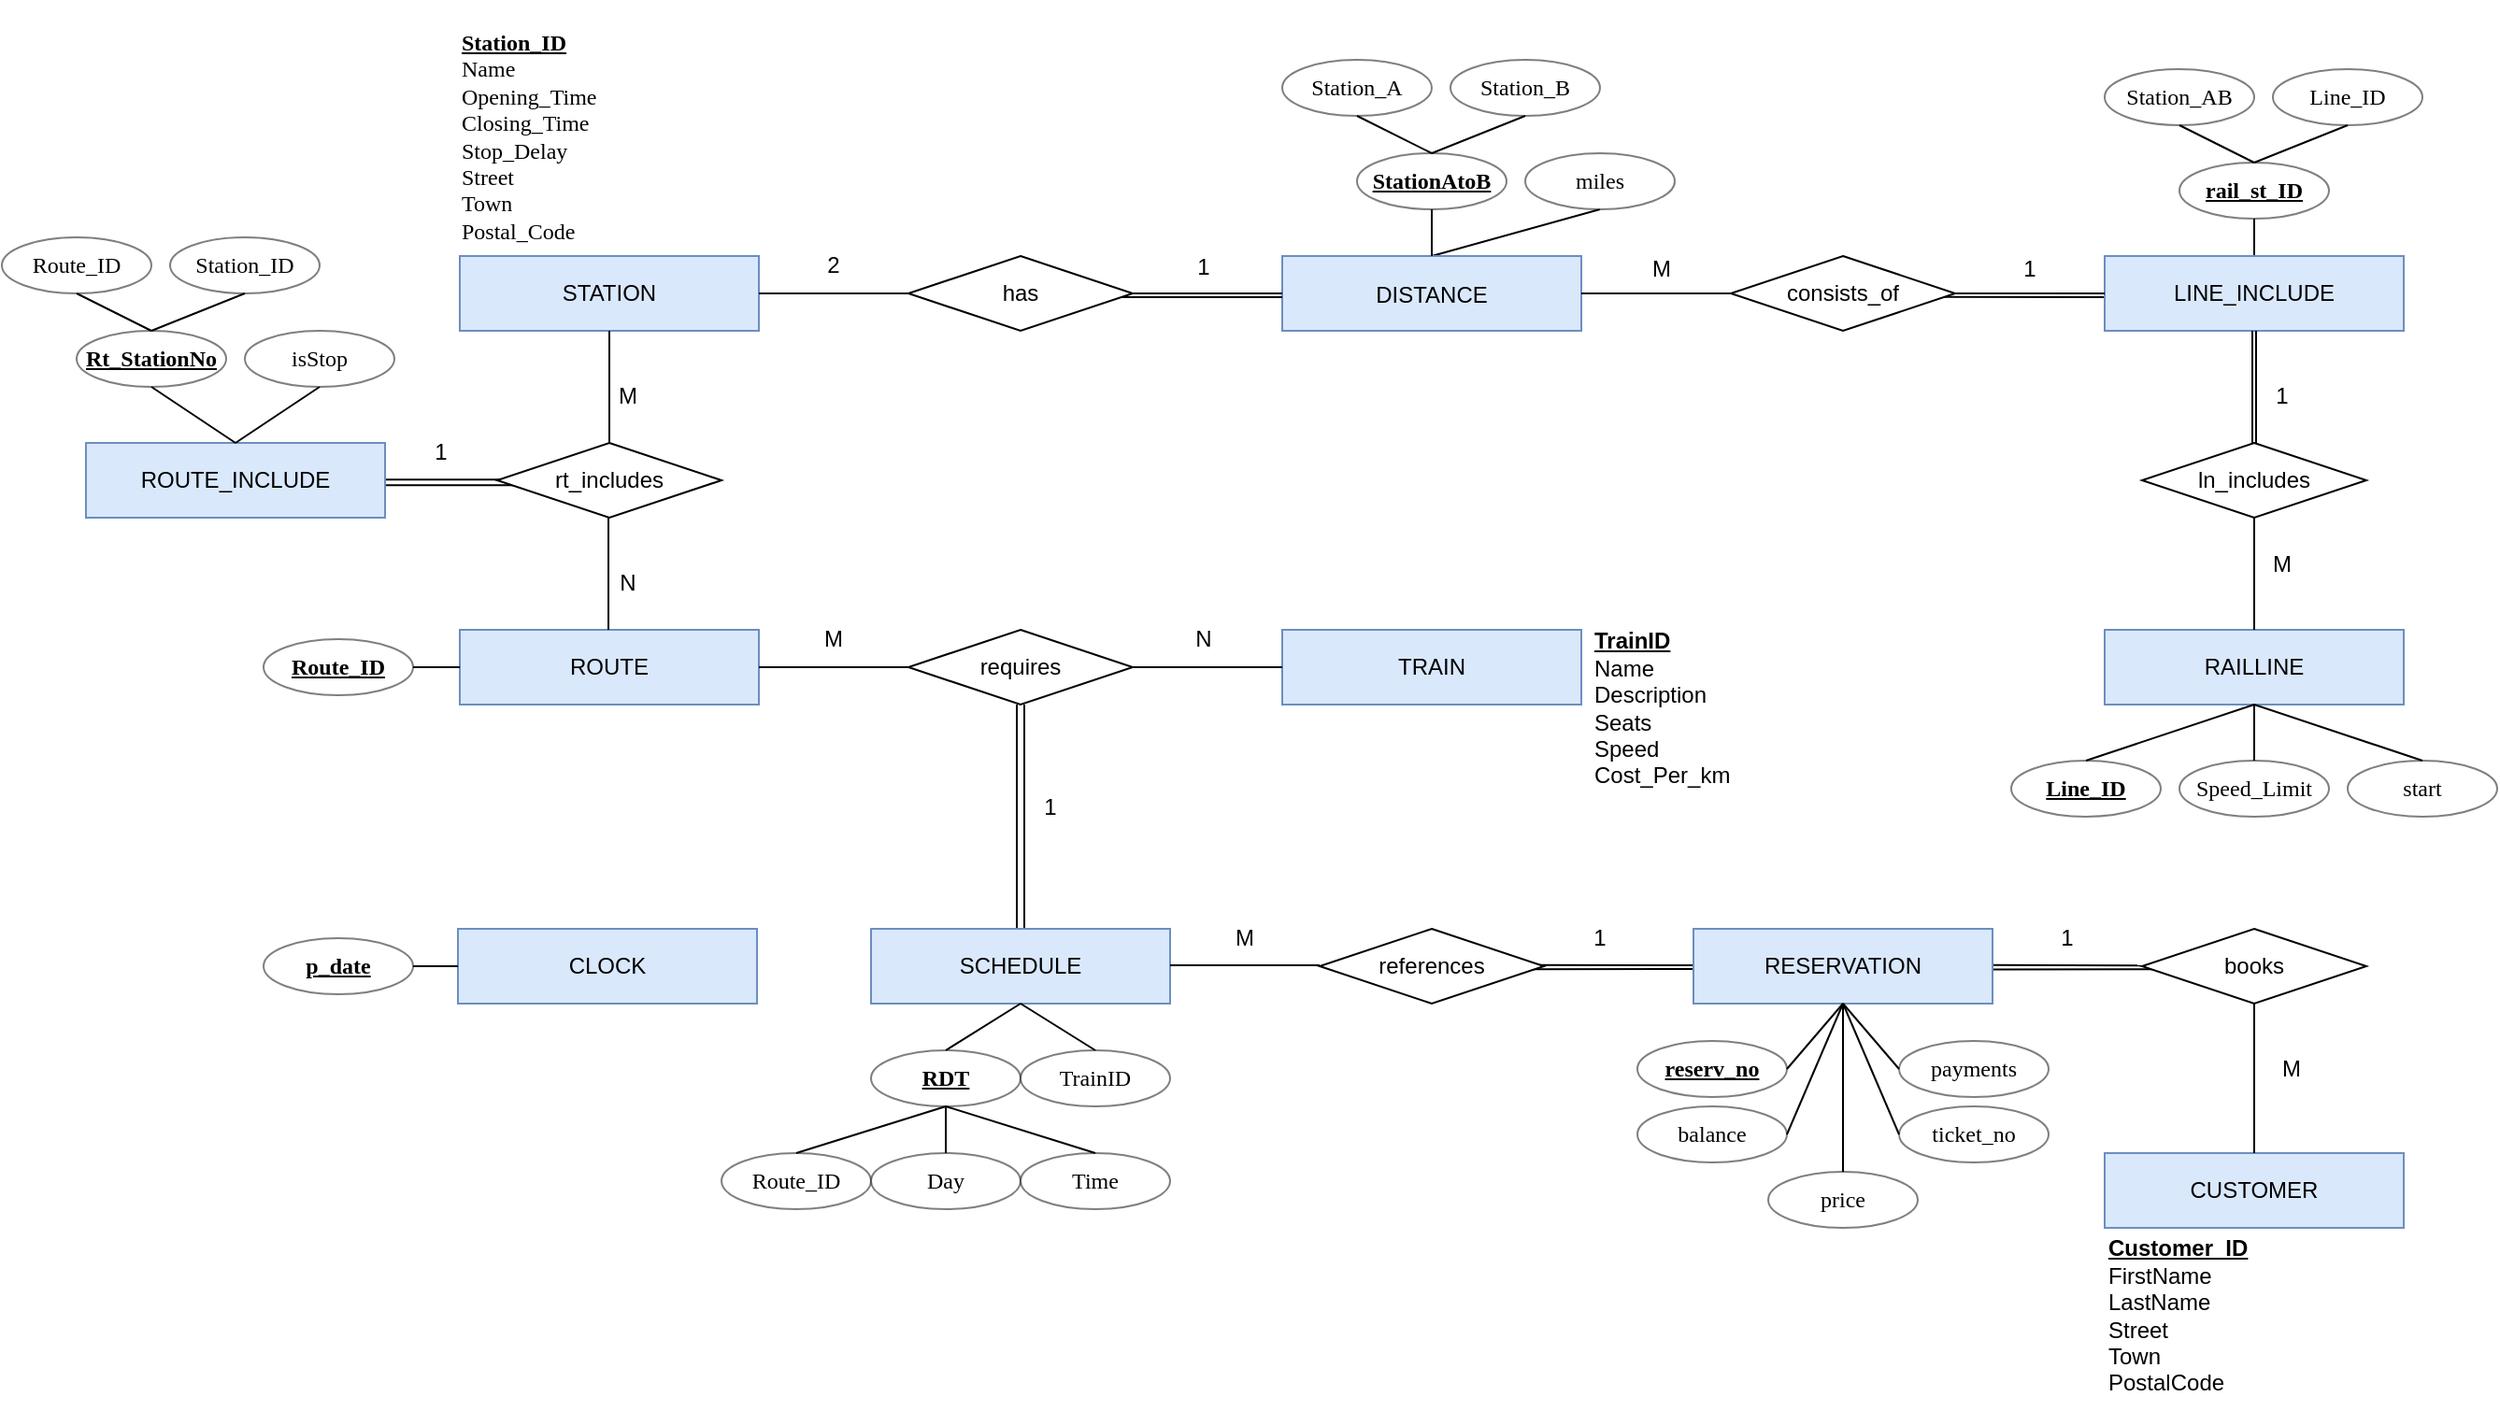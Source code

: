 <mxfile version="17.1.2" type="github"><diagram id="nKifSOUnOH4LpnAkGKBH" name="Page-1"><mxGraphModel dx="3208" dy="1246" grid="1" gridSize="10" guides="1" tooltips="1" connect="1" arrows="1" fold="1" page="1" pageScale="1" pageWidth="1600" pageHeight="1200" math="0" shadow="0"><root><mxCell id="0"/><mxCell id="1" parent="0"/><mxCell id="J0J56mGjmjJuq--jnEMR-35" value="" style="endArrow=none;html=1;rounded=0;entryX=0.5;entryY=1;entryDx=0;entryDy=0;" edge="1" parent="1"><mxGeometry width="50" height="50" relative="1" as="geometry"><mxPoint x="498" y="560" as="sourcePoint"/><mxPoint x="498" y="400" as="targetPoint"/></mxGeometry></mxCell><mxCell id="J0J56mGjmjJuq--jnEMR-36" value="" style="endArrow=none;html=1;rounded=0;entryX=0.5;entryY=1;entryDx=0;entryDy=0;" edge="1" parent="1"><mxGeometry width="50" height="50" relative="1" as="geometry"><mxPoint x="502" y="560" as="sourcePoint"/><mxPoint x="502" y="400" as="targetPoint"/></mxGeometry></mxCell><mxCell id="J0J56mGjmjJuq--jnEMR-53" value="" style="endArrow=none;html=1;rounded=0;exitX=0.944;exitY=0.458;exitDx=0;exitDy=0;entryX=0;entryY=0.5;entryDx=0;entryDy=0;exitPerimeter=0;" edge="1" parent="1"><mxGeometry width="50" height="50" relative="1" as="geometry"><mxPoint x="1020.0" y="539.41" as="sourcePoint"/><mxPoint x="1106.72" y="539.59" as="targetPoint"/></mxGeometry></mxCell><mxCell id="J0J56mGjmjJuq--jnEMR-54" value="" style="endArrow=none;html=1;rounded=0;exitX=0.944;exitY=0.567;exitDx=0;exitDy=0;entryX=0;entryY=0.5;entryDx=0;entryDy=0;exitPerimeter=0;" edge="1" parent="1"><mxGeometry width="50" height="50" relative="1" as="geometry"><mxPoint x="1020.0" y="541.77" as="sourcePoint"/><mxPoint x="1106.72" y="541.59" as="targetPoint"/></mxGeometry></mxCell><mxCell id="J0J56mGjmjJuq--jnEMR-47" value="" style="endArrow=none;html=1;rounded=0;exitX=0.944;exitY=0.458;exitDx=0;exitDy=0;entryX=0;entryY=0.5;entryDx=0;entryDy=0;exitPerimeter=0;" edge="1" parent="1"><mxGeometry width="50" height="50" relative="1" as="geometry"><mxPoint x="773.28" y="539.32" as="sourcePoint"/><mxPoint x="860" y="539.5" as="targetPoint"/></mxGeometry></mxCell><mxCell id="J0J56mGjmjJuq--jnEMR-48" value="" style="endArrow=none;html=1;rounded=0;exitX=0.944;exitY=0.567;exitDx=0;exitDy=0;entryX=0;entryY=0.5;entryDx=0;entryDy=0;exitPerimeter=0;" edge="1" parent="1"><mxGeometry width="50" height="50" relative="1" as="geometry"><mxPoint x="773.28" y="541.68" as="sourcePoint"/><mxPoint x="860" y="541.5" as="targetPoint"/></mxGeometry></mxCell><mxCell id="J0J56mGjmjJuq--jnEMR-6" value="" style="endArrow=none;html=1;rounded=0;exitX=1;exitY=0.5;exitDx=0;exitDy=0;" edge="1" parent="1"><mxGeometry width="50" height="50" relative="1" as="geometry"><mxPoint x="160" y="282.58" as="sourcePoint"/><mxPoint x="240" y="282.58" as="targetPoint"/></mxGeometry></mxCell><mxCell id="F5CZiOYfXWIvedsbuiPM-40" value="" style="endArrow=none;html=1;rounded=0;exitX=1;exitY=0.5;exitDx=0;exitDy=0;" parent="1" edge="1"><mxGeometry width="50" height="50" relative="1" as="geometry"><mxPoint x="160" y="279.58" as="sourcePoint"/><mxPoint x="240" y="279.58" as="targetPoint"/></mxGeometry></mxCell><mxCell id="F5CZiOYfXWIvedsbuiPM-60" value="" style="endArrow=none;html=1;rounded=0;fontFamily=Verdana;fontSize=12;entryX=0.5;entryY=1;entryDx=0;entryDy=0;" parent="1" target="F5CZiOYfXWIvedsbuiPM-59" edge="1"><mxGeometry width="50" height="50" relative="1" as="geometry"><mxPoint x="720" y="160" as="sourcePoint"/><mxPoint x="830" y="340" as="targetPoint"/></mxGeometry></mxCell><mxCell id="F5CZiOYfXWIvedsbuiPM-47" value="&lt;u&gt;&lt;b&gt;rail_st_ID&lt;/b&gt;&lt;/u&gt;" style="ellipse;whiteSpace=wrap;html=1;fontFamily=Verdana;fontSize=12;opacity=50;" parent="1" vertex="1"><mxGeometry x="1120" y="110" width="80" height="30" as="geometry"/></mxCell><mxCell id="F5CZiOYfXWIvedsbuiPM-50" value="" style="endArrow=none;html=1;rounded=0;fontFamily=Verdana;fontSize=12;entryX=0.5;entryY=0;entryDx=0;entryDy=0;exitX=0.5;exitY=1;exitDx=0;exitDy=0;" parent="1" source="F5CZiOYfXWIvedsbuiPM-47" target="F5CZiOYfXWIvedsbuiPM-12" edge="1"><mxGeometry width="50" height="50" relative="1" as="geometry"><mxPoint x="1170" y="120" as="sourcePoint"/><mxPoint x="1130" y="100" as="targetPoint"/></mxGeometry></mxCell><mxCell id="F5CZiOYfXWIvedsbuiPM-48" value="Station_AB" style="ellipse;whiteSpace=wrap;html=1;fontFamily=Verdana;fontSize=12;opacity=50;" parent="1" vertex="1"><mxGeometry x="1080" y="60" width="80" height="30" as="geometry"/></mxCell><mxCell id="F5CZiOYfXWIvedsbuiPM-43" value="&lt;div align=&quot;left&quot;&gt;&lt;u&gt;&lt;b&gt;&lt;font style=&quot;font-size: 12px&quot; face=&quot;Verdana&quot;&gt;Station_ID&lt;/font&gt;&lt;/b&gt;&lt;/u&gt;&lt;/div&gt;&lt;div align=&quot;left&quot;&gt;&lt;font style=&quot;font-size: 12px&quot; face=&quot;Verdana&quot;&gt;Name&lt;/font&gt;&lt;/div&gt;&lt;div align=&quot;left&quot;&gt;&lt;font style=&quot;font-size: 12px&quot; face=&quot;Verdana&quot;&gt;Opening_Time&lt;/font&gt;&lt;/div&gt;&lt;div align=&quot;left&quot;&gt;&lt;font style=&quot;font-size: 12px&quot; face=&quot;Verdana&quot;&gt;Closing_Time&lt;/font&gt;&lt;/div&gt;&lt;div align=&quot;left&quot;&gt;&lt;font style=&quot;font-size: 12px&quot; face=&quot;Verdana&quot;&gt;Stop_Delay&lt;/font&gt;&lt;/div&gt;&lt;div align=&quot;left&quot;&gt;&lt;font style=&quot;font-size: 12px&quot; face=&quot;Verdana&quot;&gt;Street&lt;/font&gt;&lt;/div&gt;&lt;div align=&quot;left&quot;&gt;&lt;font style=&quot;font-size: 12px&quot; face=&quot;Verdana&quot;&gt;Town&lt;/font&gt;&lt;/div&gt;&lt;div align=&quot;left&quot;&gt;&lt;font style=&quot;font-size: 12px&quot; face=&quot;Verdana&quot;&gt;Postal_Code&lt;br&gt;&lt;/font&gt;&lt;/div&gt;" style="text;html=1;fillColor=none;align=left;verticalAlign=middle;whiteSpace=wrap;rounded=0;" parent="1" vertex="1"><mxGeometry x="199" y="23" width="160" height="145" as="geometry"/></mxCell><mxCell id="F5CZiOYfXWIvedsbuiPM-29" value="" style="endArrow=none;html=1;rounded=0;entryX=0;entryY=0.5;entryDx=0;entryDy=0;exitX=0.946;exitY=0.548;exitDx=0;exitDy=0;exitPerimeter=0;" parent="1" source="F5CZiOYfXWIvedsbuiPM-13" edge="1"><mxGeometry width="50" height="50" relative="1" as="geometry"><mxPoint x="1000" y="182.0" as="sourcePoint"/><mxPoint x="1080" y="182.0" as="targetPoint"/></mxGeometry></mxCell><mxCell id="F5CZiOYfXWIvedsbuiPM-1" value="" style="rounded=0;whiteSpace=wrap;html=1;fillColor=#dae8fc;strokeColor=#6c8ebf;" parent="1" vertex="1"><mxGeometry x="200" y="160" width="160" height="40" as="geometry"/></mxCell><mxCell id="F5CZiOYfXWIvedsbuiPM-3" value="STATION" style="text;html=1;strokeColor=none;fillColor=none;align=center;verticalAlign=middle;whiteSpace=wrap;rounded=0;" parent="1" vertex="1"><mxGeometry x="250" y="165" width="60" height="30" as="geometry"/></mxCell><mxCell id="F5CZiOYfXWIvedsbuiPM-6" value="ROUTE_INCLUDE" style="rounded=0;whiteSpace=wrap;html=1;fillColor=#dae8fc;strokeColor=#6c8ebf;" parent="1" vertex="1"><mxGeometry y="260" width="160" height="40" as="geometry"/></mxCell><mxCell id="F5CZiOYfXWIvedsbuiPM-8" value="has" style="rhombus;whiteSpace=wrap;html=1;" parent="1" vertex="1"><mxGeometry x="440" y="160" width="120" height="40" as="geometry"/></mxCell><mxCell id="F5CZiOYfXWIvedsbuiPM-9" value="" style="rounded=0;whiteSpace=wrap;html=1;fillColor=#dae8fc;strokeColor=#6c8ebf;" parent="1" vertex="1"><mxGeometry x="640" y="160" width="160" height="40" as="geometry"/></mxCell><mxCell id="F5CZiOYfXWIvedsbuiPM-10" value="DISTANCE" style="text;html=1;strokeColor=none;fillColor=none;align=center;verticalAlign=middle;whiteSpace=wrap;rounded=0;" parent="1" vertex="1"><mxGeometry x="690" y="168" width="60" height="25" as="geometry"/></mxCell><mxCell id="F5CZiOYfXWIvedsbuiPM-11" value="" style="rounded=0;whiteSpace=wrap;html=1;fillColor=#dae8fc;strokeColor=#6c8ebf;" parent="1" vertex="1"><mxGeometry x="1080" y="160" width="160" height="40" as="geometry"/></mxCell><mxCell id="F5CZiOYfXWIvedsbuiPM-12" value="LINE_INCLUDE" style="text;html=1;strokeColor=none;fillColor=none;align=center;verticalAlign=middle;whiteSpace=wrap;rounded=0;" parent="1" vertex="1"><mxGeometry x="1130" y="165" width="60" height="30" as="geometry"/></mxCell><mxCell id="F5CZiOYfXWIvedsbuiPM-13" value="consists_of" style="rhombus;whiteSpace=wrap;html=1;" parent="1" vertex="1"><mxGeometry x="880" y="160" width="120" height="40" as="geometry"/></mxCell><mxCell id="F5CZiOYfXWIvedsbuiPM-14" value="" style="rounded=0;whiteSpace=wrap;html=1;fillColor=#dae8fc;strokeColor=#6c8ebf;" parent="1" vertex="1"><mxGeometry x="1080" y="360" width="160" height="40" as="geometry"/></mxCell><mxCell id="F5CZiOYfXWIvedsbuiPM-15" value="RAILLINE" style="text;html=1;strokeColor=none;fillColor=none;align=center;verticalAlign=middle;whiteSpace=wrap;rounded=0;" parent="1" vertex="1"><mxGeometry x="1130" y="365" width="60" height="30" as="geometry"/></mxCell><mxCell id="F5CZiOYfXWIvedsbuiPM-18" value="" style="rounded=0;whiteSpace=wrap;html=1;fillColor=#dae8fc;strokeColor=#6c8ebf;" parent="1" vertex="1"><mxGeometry x="200" y="360" width="160" height="40" as="geometry"/></mxCell><mxCell id="F5CZiOYfXWIvedsbuiPM-20" value="SCHEDULE" style="rounded=0;whiteSpace=wrap;html=1;fillColor=#dae8fc;strokeColor=#6c8ebf;" parent="1" vertex="1"><mxGeometry x="420" y="520" width="160" height="40" as="geometry"/></mxCell><mxCell id="F5CZiOYfXWIvedsbuiPM-22" value="" style="rounded=0;whiteSpace=wrap;html=1;fillColor=#dae8fc;strokeColor=#6c8ebf;" parent="1" vertex="1"><mxGeometry x="860" y="520" width="160" height="40" as="geometry"/></mxCell><mxCell id="F5CZiOYfXWIvedsbuiPM-23" value="RESERVATION" style="text;html=1;strokeColor=none;fillColor=none;align=center;verticalAlign=middle;whiteSpace=wrap;rounded=0;" parent="1" vertex="1"><mxGeometry x="910" y="525" width="60" height="30" as="geometry"/></mxCell><mxCell id="F5CZiOYfXWIvedsbuiPM-24" value="" style="endArrow=none;html=1;rounded=0;exitX=1;exitY=0.5;exitDx=0;exitDy=0;" parent="1" source="F5CZiOYfXWIvedsbuiPM-1" target="F5CZiOYfXWIvedsbuiPM-8" edge="1"><mxGeometry width="50" height="50" relative="1" as="geometry"><mxPoint x="900" y="480" as="sourcePoint"/><mxPoint x="950" y="430" as="targetPoint"/></mxGeometry></mxCell><mxCell id="F5CZiOYfXWIvedsbuiPM-25" value="" style="endArrow=none;html=1;rounded=0;exitX=1;exitY=0.5;exitDx=0;exitDy=0;entryX=0;entryY=0.5;entryDx=0;entryDy=0;" parent="1" source="F5CZiOYfXWIvedsbuiPM-8" target="F5CZiOYfXWIvedsbuiPM-9" edge="1"><mxGeometry width="50" height="50" relative="1" as="geometry"><mxPoint x="900" y="480" as="sourcePoint"/><mxPoint x="950" y="430" as="targetPoint"/></mxGeometry></mxCell><mxCell id="F5CZiOYfXWIvedsbuiPM-26" value="" style="endArrow=none;html=1;rounded=0;exitX=0.946;exitY=0.551;exitDx=0;exitDy=0;entryX=0;entryY=0.5;entryDx=0;entryDy=0;exitPerimeter=0;" parent="1" source="F5CZiOYfXWIvedsbuiPM-8" edge="1"><mxGeometry width="50" height="50" relative="1" as="geometry"><mxPoint x="560" y="182.0" as="sourcePoint"/><mxPoint x="640" y="182.0" as="targetPoint"/></mxGeometry></mxCell><mxCell id="F5CZiOYfXWIvedsbuiPM-27" value="" style="endArrow=none;html=1;rounded=0;exitX=1;exitY=0.5;exitDx=0;exitDy=0;entryX=0;entryY=0.5;entryDx=0;entryDy=0;" parent="1" source="F5CZiOYfXWIvedsbuiPM-9" target="F5CZiOYfXWIvedsbuiPM-13" edge="1"><mxGeometry width="50" height="50" relative="1" as="geometry"><mxPoint x="860" y="380" as="sourcePoint"/><mxPoint x="910" y="330" as="targetPoint"/></mxGeometry></mxCell><mxCell id="F5CZiOYfXWIvedsbuiPM-28" value="" style="endArrow=none;html=1;rounded=0;entryX=0;entryY=0.5;entryDx=0;entryDy=0;exitX=1;exitY=0.5;exitDx=0;exitDy=0;" parent="1" edge="1"><mxGeometry width="50" height="50" relative="1" as="geometry"><mxPoint x="1000" y="180.0" as="sourcePoint"/><mxPoint x="1080" y="180.0" as="targetPoint"/></mxGeometry></mxCell><mxCell id="F5CZiOYfXWIvedsbuiPM-30" value="ln_includes" style="rhombus;whiteSpace=wrap;html=1;" parent="1" vertex="1"><mxGeometry x="1100" y="260" width="120" height="40" as="geometry"/></mxCell><mxCell id="F5CZiOYfXWIvedsbuiPM-31" value="" style="endArrow=none;html=1;rounded=0;entryX=0.5;entryY=1;entryDx=0;entryDy=0;exitX=0.5;exitY=0;exitDx=0;exitDy=0;" parent="1" edge="1"><mxGeometry width="50" height="50" relative="1" as="geometry"><mxPoint x="1159" y="260.0" as="sourcePoint"/><mxPoint x="1159" y="200.0" as="targetPoint"/></mxGeometry></mxCell><mxCell id="F5CZiOYfXWIvedsbuiPM-32" value="" style="endArrow=none;html=1;rounded=0;entryX=0.5;entryY=1;entryDx=0;entryDy=0;" parent="1" edge="1"><mxGeometry width="50" height="50" relative="1" as="geometry"><mxPoint x="1161" y="260" as="sourcePoint"/><mxPoint x="1161" y="200.0" as="targetPoint"/></mxGeometry></mxCell><mxCell id="F5CZiOYfXWIvedsbuiPM-33" value="" style="endArrow=none;html=1;rounded=0;entryX=0.5;entryY=1;entryDx=0;entryDy=0;exitX=0.5;exitY=0;exitDx=0;exitDy=0;" parent="1" source="F5CZiOYfXWIvedsbuiPM-14" target="F5CZiOYfXWIvedsbuiPM-30" edge="1"><mxGeometry width="50" height="50" relative="1" as="geometry"><mxPoint x="720" y="430" as="sourcePoint"/><mxPoint x="770" y="380" as="targetPoint"/></mxGeometry></mxCell><mxCell id="F5CZiOYfXWIvedsbuiPM-39" value="rt_includes" style="rhombus;whiteSpace=wrap;html=1;" parent="1" vertex="1"><mxGeometry x="220" y="260" width="120" height="40" as="geometry"/></mxCell><mxCell id="F5CZiOYfXWIvedsbuiPM-49" value="" style="endArrow=none;html=1;rounded=0;fontFamily=Verdana;fontSize=12;entryX=0.5;entryY=1;entryDx=0;entryDy=0;exitX=0.5;exitY=0;exitDx=0;exitDy=0;" parent="1" source="F5CZiOYfXWIvedsbuiPM-47" target="F5CZiOYfXWIvedsbuiPM-48" edge="1"><mxGeometry width="50" height="50" relative="1" as="geometry"><mxPoint x="720" y="430" as="sourcePoint"/><mxPoint x="770" y="380" as="targetPoint"/></mxGeometry></mxCell><mxCell id="F5CZiOYfXWIvedsbuiPM-51" value="Line_ID" style="ellipse;whiteSpace=wrap;html=1;fontFamily=Verdana;fontSize=12;opacity=50;" parent="1" vertex="1"><mxGeometry x="1170" y="60" width="80" height="30" as="geometry"/></mxCell><mxCell id="F5CZiOYfXWIvedsbuiPM-52" value="" style="endArrow=none;html=1;rounded=0;fontFamily=Verdana;fontSize=12;entryX=0.5;entryY=1;entryDx=0;entryDy=0;exitX=0.5;exitY=0;exitDx=0;exitDy=0;" parent="1" source="F5CZiOYfXWIvedsbuiPM-47" target="F5CZiOYfXWIvedsbuiPM-51" edge="1"><mxGeometry width="50" height="50" relative="1" as="geometry"><mxPoint x="720" y="430" as="sourcePoint"/><mxPoint x="770" y="380" as="targetPoint"/></mxGeometry></mxCell><mxCell id="F5CZiOYfXWIvedsbuiPM-53" value="&lt;b&gt;&lt;u&gt;StationAtoB&lt;/u&gt;&lt;/b&gt;" style="ellipse;whiteSpace=wrap;html=1;fontFamily=Verdana;fontSize=12;opacity=50;" parent="1" vertex="1"><mxGeometry x="680" y="105" width="80" height="30" as="geometry"/></mxCell><mxCell id="F5CZiOYfXWIvedsbuiPM-54" value="" style="endArrow=none;html=1;rounded=0;fontFamily=Verdana;fontSize=12;entryX=0.5;entryY=0;entryDx=0;entryDy=0;exitX=0.5;exitY=1;exitDx=0;exitDy=0;" parent="1" source="F5CZiOYfXWIvedsbuiPM-53" edge="1"><mxGeometry width="50" height="50" relative="1" as="geometry"><mxPoint x="730" y="115" as="sourcePoint"/><mxPoint x="720" y="160" as="targetPoint"/></mxGeometry></mxCell><mxCell id="F5CZiOYfXWIvedsbuiPM-55" value="Station_A" style="ellipse;whiteSpace=wrap;html=1;fontFamily=Verdana;fontSize=12;opacity=50;" parent="1" vertex="1"><mxGeometry x="640" y="55" width="80" height="30" as="geometry"/></mxCell><mxCell id="F5CZiOYfXWIvedsbuiPM-56" value="" style="endArrow=none;html=1;rounded=0;fontFamily=Verdana;fontSize=12;entryX=0.5;entryY=1;entryDx=0;entryDy=0;exitX=0.5;exitY=0;exitDx=0;exitDy=0;" parent="1" source="F5CZiOYfXWIvedsbuiPM-53" target="F5CZiOYfXWIvedsbuiPM-55" edge="1"><mxGeometry width="50" height="50" relative="1" as="geometry"><mxPoint x="280" y="425" as="sourcePoint"/><mxPoint x="330" y="375" as="targetPoint"/></mxGeometry></mxCell><mxCell id="F5CZiOYfXWIvedsbuiPM-57" value="Station_B" style="ellipse;whiteSpace=wrap;html=1;fontFamily=Verdana;fontSize=12;opacity=50;" parent="1" vertex="1"><mxGeometry x="730" y="55" width="80" height="30" as="geometry"/></mxCell><mxCell id="F5CZiOYfXWIvedsbuiPM-58" value="" style="endArrow=none;html=1;rounded=0;fontFamily=Verdana;fontSize=12;entryX=0.5;entryY=1;entryDx=0;entryDy=0;exitX=0.5;exitY=0;exitDx=0;exitDy=0;" parent="1" source="F5CZiOYfXWIvedsbuiPM-53" target="F5CZiOYfXWIvedsbuiPM-57" edge="1"><mxGeometry width="50" height="50" relative="1" as="geometry"><mxPoint x="280" y="425" as="sourcePoint"/><mxPoint x="330" y="375" as="targetPoint"/></mxGeometry></mxCell><mxCell id="F5CZiOYfXWIvedsbuiPM-59" value="miles" style="ellipse;whiteSpace=wrap;html=1;fontFamily=Verdana;fontSize=12;opacity=50;" parent="1" vertex="1"><mxGeometry x="770" y="105" width="80" height="30" as="geometry"/></mxCell><mxCell id="F5CZiOYfXWIvedsbuiPM-7" value="ROUTE" style="text;html=1;strokeColor=none;fillColor=none;align=center;verticalAlign=middle;whiteSpace=wrap;rounded=0;" parent="1" vertex="1"><mxGeometry x="250" y="365" width="60" height="30" as="geometry"/></mxCell><mxCell id="J0J56mGjmjJuq--jnEMR-1" value="" style="endArrow=none;html=1;rounded=0;entryX=0.5;entryY=1;entryDx=0;entryDy=0;exitX=0.5;exitY=0;exitDx=0;exitDy=0;" edge="1" parent="1" source="F5CZiOYfXWIvedsbuiPM-39" target="F5CZiOYfXWIvedsbuiPM-1"><mxGeometry width="50" height="50" relative="1" as="geometry"><mxPoint x="680" y="550" as="sourcePoint"/><mxPoint x="730" y="500" as="targetPoint"/></mxGeometry></mxCell><mxCell id="J0J56mGjmjJuq--jnEMR-3" value="" style="endArrow=none;html=1;rounded=0;entryX=0.5;entryY=1;entryDx=0;entryDy=0;exitX=0.5;exitY=0;exitDx=0;exitDy=0;" edge="1" parent="1"><mxGeometry width="50" height="50" relative="1" as="geometry"><mxPoint x="279.5" y="360" as="sourcePoint"/><mxPoint x="279.5" y="300" as="targetPoint"/></mxGeometry></mxCell><mxCell id="J0J56mGjmjJuq--jnEMR-13" value="" style="endArrow=none;html=1;rounded=0;fontFamily=Verdana;fontSize=12;entryX=0.5;entryY=1;entryDx=0;entryDy=0;exitX=0.5;exitY=0;exitDx=0;exitDy=0;" edge="1" parent="1" target="J0J56mGjmjJuq--jnEMR-20" source="F5CZiOYfXWIvedsbuiPM-6"><mxGeometry width="50" height="50" relative="1" as="geometry"><mxPoint x="35" y="255" as="sourcePoint"/><mxPoint x="145" y="435" as="targetPoint"/></mxGeometry></mxCell><mxCell id="J0J56mGjmjJuq--jnEMR-14" value="&lt;u&gt;&lt;b&gt;Rt_StationNo&lt;/b&gt;&lt;/u&gt;" style="ellipse;whiteSpace=wrap;html=1;fontFamily=Verdana;fontSize=12;opacity=50;" vertex="1" parent="1"><mxGeometry x="-5" y="200" width="80" height="30" as="geometry"/></mxCell><mxCell id="J0J56mGjmjJuq--jnEMR-15" value="" style="endArrow=none;html=1;rounded=0;fontFamily=Verdana;fontSize=12;entryX=0.5;entryY=0;entryDx=0;entryDy=0;exitX=0.5;exitY=1;exitDx=0;exitDy=0;" edge="1" parent="1" source="J0J56mGjmjJuq--jnEMR-14" target="F5CZiOYfXWIvedsbuiPM-6"><mxGeometry width="50" height="50" relative="1" as="geometry"><mxPoint x="45" y="210" as="sourcePoint"/><mxPoint x="35" y="255" as="targetPoint"/></mxGeometry></mxCell><mxCell id="J0J56mGjmjJuq--jnEMR-16" value="Route_ID" style="ellipse;whiteSpace=wrap;html=1;fontFamily=Verdana;fontSize=12;opacity=50;" vertex="1" parent="1"><mxGeometry x="-45" y="150" width="80" height="30" as="geometry"/></mxCell><mxCell id="J0J56mGjmjJuq--jnEMR-17" value="" style="endArrow=none;html=1;rounded=0;fontFamily=Verdana;fontSize=12;entryX=0.5;entryY=1;entryDx=0;entryDy=0;exitX=0.5;exitY=0;exitDx=0;exitDy=0;" edge="1" parent="1" source="J0J56mGjmjJuq--jnEMR-14" target="J0J56mGjmjJuq--jnEMR-16"><mxGeometry width="50" height="50" relative="1" as="geometry"><mxPoint x="-405" y="520" as="sourcePoint"/><mxPoint x="-355" y="470" as="targetPoint"/></mxGeometry></mxCell><mxCell id="J0J56mGjmjJuq--jnEMR-18" value="Station_ID" style="ellipse;whiteSpace=wrap;html=1;fontFamily=Verdana;fontSize=12;opacity=50;" vertex="1" parent="1"><mxGeometry x="45" y="150" width="80" height="30" as="geometry"/></mxCell><mxCell id="J0J56mGjmjJuq--jnEMR-19" value="" style="endArrow=none;html=1;rounded=0;fontFamily=Verdana;fontSize=12;entryX=0.5;entryY=1;entryDx=0;entryDy=0;exitX=0.5;exitY=0;exitDx=0;exitDy=0;" edge="1" parent="1" source="J0J56mGjmjJuq--jnEMR-14" target="J0J56mGjmjJuq--jnEMR-18"><mxGeometry width="50" height="50" relative="1" as="geometry"><mxPoint x="-405" y="520" as="sourcePoint"/><mxPoint x="-355" y="470" as="targetPoint"/></mxGeometry></mxCell><mxCell id="J0J56mGjmjJuq--jnEMR-20" value="isStop" style="ellipse;whiteSpace=wrap;html=1;fontFamily=Verdana;fontSize=12;opacity=50;" vertex="1" parent="1"><mxGeometry x="85" y="200" width="80" height="30" as="geometry"/></mxCell><mxCell id="J0J56mGjmjJuq--jnEMR-21" value="" style="endArrow=none;html=1;rounded=0;fontFamily=Verdana;fontSize=12;entryX=1;entryY=0.5;entryDx=0;entryDy=0;exitX=0;exitY=0.5;exitDx=0;exitDy=0;" edge="1" parent="1" target="J0J56mGjmjJuq--jnEMR-22" source="F5CZiOYfXWIvedsbuiPM-18"><mxGeometry width="50" height="50" relative="1" as="geometry"><mxPoint x="45" y="420" as="sourcePoint"/><mxPoint x="155" y="600" as="targetPoint"/></mxGeometry></mxCell><mxCell id="J0J56mGjmjJuq--jnEMR-22" value="&lt;u&gt;&lt;b&gt;Route_ID&lt;/b&gt;&lt;/u&gt;" style="ellipse;whiteSpace=wrap;html=1;fontFamily=Verdana;fontSize=12;opacity=50;" vertex="1" parent="1"><mxGeometry x="95" y="365" width="80" height="30" as="geometry"/></mxCell><mxCell id="J0J56mGjmjJuq--jnEMR-23" value="&lt;u&gt;&lt;b&gt;Line_ID&lt;/b&gt;&lt;/u&gt;" style="ellipse;whiteSpace=wrap;html=1;fontFamily=Verdana;fontSize=12;opacity=50;" vertex="1" parent="1"><mxGeometry x="1030" y="430" width="80" height="30" as="geometry"/></mxCell><mxCell id="J0J56mGjmjJuq--jnEMR-24" value="" style="endArrow=none;html=1;rounded=0;fontFamily=Verdana;fontSize=12;entryX=0.5;entryY=0;entryDx=0;entryDy=0;exitX=0.5;exitY=1;exitDx=0;exitDy=0;" edge="1" parent="1" target="J0J56mGjmjJuq--jnEMR-23" source="F5CZiOYfXWIvedsbuiPM-14"><mxGeometry width="50" height="50" relative="1" as="geometry"><mxPoint x="1155" y="480" as="sourcePoint"/><mxPoint x="765" y="750" as="targetPoint"/></mxGeometry></mxCell><mxCell id="J0J56mGjmjJuq--jnEMR-25" value="Speed_Limit" style="ellipse;whiteSpace=wrap;html=1;fontFamily=Verdana;fontSize=12;opacity=50;" vertex="1" parent="1"><mxGeometry x="1120" y="430" width="80" height="30" as="geometry"/></mxCell><mxCell id="J0J56mGjmjJuq--jnEMR-26" value="" style="endArrow=none;html=1;rounded=0;fontFamily=Verdana;fontSize=12;entryX=0.5;entryY=0;entryDx=0;entryDy=0;exitX=0.5;exitY=1;exitDx=0;exitDy=0;" edge="1" parent="1" target="J0J56mGjmjJuq--jnEMR-25" source="F5CZiOYfXWIvedsbuiPM-14"><mxGeometry width="50" height="50" relative="1" as="geometry"><mxPoint x="1155" y="480" as="sourcePoint"/><mxPoint x="765" y="750" as="targetPoint"/></mxGeometry></mxCell><mxCell id="J0J56mGjmjJuq--jnEMR-27" value="TRAIN" style="rounded=0;whiteSpace=wrap;html=1;fillColor=#dae8fc;strokeColor=#6c8ebf;" vertex="1" parent="1"><mxGeometry x="640" y="360" width="160" height="40" as="geometry"/></mxCell><mxCell id="J0J56mGjmjJuq--jnEMR-28" value="requires" style="rhombus;whiteSpace=wrap;html=1;" vertex="1" parent="1"><mxGeometry x="440" y="360" width="120" height="40" as="geometry"/></mxCell><mxCell id="J0J56mGjmjJuq--jnEMR-29" value="" style="endArrow=none;html=1;rounded=0;exitX=1;exitY=0.5;exitDx=0;exitDy=0;entryX=0;entryY=0.5;entryDx=0;entryDy=0;" edge="1" parent="1" source="F5CZiOYfXWIvedsbuiPM-18" target="J0J56mGjmjJuq--jnEMR-28"><mxGeometry width="50" height="50" relative="1" as="geometry"><mxPoint x="680" y="500" as="sourcePoint"/><mxPoint x="730" y="450" as="targetPoint"/></mxGeometry></mxCell><mxCell id="J0J56mGjmjJuq--jnEMR-30" value="" style="endArrow=none;html=1;rounded=0;exitX=1;exitY=0.5;exitDx=0;exitDy=0;entryX=0;entryY=0.5;entryDx=0;entryDy=0;" edge="1" parent="1" source="J0J56mGjmjJuq--jnEMR-28" target="J0J56mGjmjJuq--jnEMR-27"><mxGeometry width="50" height="50" relative="1" as="geometry"><mxPoint x="680" y="500" as="sourcePoint"/><mxPoint x="730" y="450" as="targetPoint"/></mxGeometry></mxCell><mxCell id="J0J56mGjmjJuq--jnEMR-45" value="references" style="rhombus;whiteSpace=wrap;html=1;" vertex="1" parent="1"><mxGeometry x="660" y="520" width="120" height="40" as="geometry"/></mxCell><mxCell id="J0J56mGjmjJuq--jnEMR-46" value="" style="endArrow=none;html=1;rounded=0;exitX=1;exitY=0.5;exitDx=0;exitDy=0;entryX=0;entryY=0.5;entryDx=0;entryDy=0;" edge="1" parent="1"><mxGeometry width="50" height="50" relative="1" as="geometry"><mxPoint x="580" y="539.5" as="sourcePoint"/><mxPoint x="660" y="539.5" as="targetPoint"/></mxGeometry></mxCell><mxCell id="J0J56mGjmjJuq--jnEMR-49" value="CUSTOMER" style="rounded=0;whiteSpace=wrap;html=1;fillColor=#dae8fc;strokeColor=#6c8ebf;" vertex="1" parent="1"><mxGeometry x="1080" y="640" width="160" height="40" as="geometry"/></mxCell><mxCell id="J0J56mGjmjJuq--jnEMR-50" value="books" style="rhombus;whiteSpace=wrap;html=1;" vertex="1" parent="1"><mxGeometry x="1100" y="520" width="120" height="40" as="geometry"/></mxCell><mxCell id="J0J56mGjmjJuq--jnEMR-52" value="" style="endArrow=none;html=1;rounded=0;entryX=0.5;entryY=1;entryDx=0;entryDy=0;" edge="1" parent="1" source="J0J56mGjmjJuq--jnEMR-49" target="J0J56mGjmjJuq--jnEMR-50"><mxGeometry width="50" height="50" relative="1" as="geometry"><mxPoint x="1080" y="590" as="sourcePoint"/><mxPoint x="1160" y="590" as="targetPoint"/></mxGeometry></mxCell><mxCell id="J0J56mGjmjJuq--jnEMR-72" value="&lt;div align=&quot;left&quot;&gt;&lt;u&gt;&lt;b&gt;Customer_ID&lt;/b&gt;&lt;/u&gt;&lt;/div&gt;&lt;div align=&quot;left&quot;&gt;FirstName&lt;/div&gt;&lt;div align=&quot;left&quot;&gt;LastName&lt;/div&gt;&lt;div align=&quot;left&quot;&gt;Street&lt;/div&gt;&lt;div align=&quot;left&quot;&gt;Town&lt;/div&gt;&lt;div align=&quot;left&quot;&gt;PostalCode&lt;br&gt;&lt;/div&gt;" style="text;html=1;strokeColor=none;fillColor=none;align=left;verticalAlign=middle;whiteSpace=wrap;rounded=0;" vertex="1" parent="1"><mxGeometry x="1080" y="677" width="190" height="100" as="geometry"/></mxCell><mxCell id="J0J56mGjmjJuq--jnEMR-73" value="&lt;div align=&quot;left&quot;&gt;&lt;u&gt;&lt;b&gt;TrainID&lt;/b&gt;&lt;/u&gt;&lt;/div&gt;&lt;div align=&quot;left&quot;&gt;Name&lt;/div&gt;&lt;div align=&quot;left&quot;&gt;Description&lt;/div&gt;&lt;div align=&quot;left&quot;&gt;Seats&lt;/div&gt;&lt;div align=&quot;left&quot;&gt;Speed&lt;/div&gt;&lt;div align=&quot;left&quot;&gt;Cost_Per_km&lt;br&gt;&lt;/div&gt;" style="text;html=1;strokeColor=none;fillColor=none;align=left;verticalAlign=middle;whiteSpace=wrap;rounded=0;" vertex="1" parent="1"><mxGeometry x="805" y="357" width="120" height="90" as="geometry"/></mxCell><mxCell id="J0J56mGjmjJuq--jnEMR-76" value="&lt;u&gt;&lt;b&gt;RDT&lt;/b&gt;&lt;/u&gt;" style="ellipse;whiteSpace=wrap;html=1;fontFamily=Verdana;fontSize=12;opacity=50;" vertex="1" parent="1"><mxGeometry x="420" y="585" width="80" height="30" as="geometry"/></mxCell><mxCell id="J0J56mGjmjJuq--jnEMR-77" value="Route_ID" style="ellipse;whiteSpace=wrap;html=1;fontFamily=Verdana;fontSize=12;opacity=50;" vertex="1" parent="1"><mxGeometry x="340" y="640" width="80" height="30" as="geometry"/></mxCell><mxCell id="J0J56mGjmjJuq--jnEMR-78" value="" style="endArrow=none;html=1;rounded=0;fontFamily=Verdana;fontSize=12;entryX=0.5;entryY=0;entryDx=0;entryDy=0;exitX=0.5;exitY=1;exitDx=0;exitDy=0;" edge="1" parent="1" target="J0J56mGjmjJuq--jnEMR-77" source="J0J56mGjmjJuq--jnEMR-76"><mxGeometry width="50" height="50" relative="1" as="geometry"><mxPoint x="400" y="690" as="sourcePoint"/><mxPoint x="10" y="960" as="targetPoint"/></mxGeometry></mxCell><mxCell id="J0J56mGjmjJuq--jnEMR-79" value="Day" style="ellipse;whiteSpace=wrap;html=1;fontFamily=Verdana;fontSize=12;opacity=50;" vertex="1" parent="1"><mxGeometry x="420" y="640" width="80" height="30" as="geometry"/></mxCell><mxCell id="J0J56mGjmjJuq--jnEMR-80" value="" style="endArrow=none;html=1;rounded=0;fontFamily=Verdana;fontSize=12;entryX=0.5;entryY=1;entryDx=0;entryDy=0;exitX=0.5;exitY=0;exitDx=0;exitDy=0;" edge="1" parent="1" target="J0J56mGjmjJuq--jnEMR-76" source="J0J56mGjmjJuq--jnEMR-79"><mxGeometry width="50" height="50" relative="1" as="geometry"><mxPoint x="400" y="690" as="sourcePoint"/><mxPoint x="10" y="960" as="targetPoint"/></mxGeometry></mxCell><mxCell id="J0J56mGjmjJuq--jnEMR-81" value="Time" style="ellipse;whiteSpace=wrap;html=1;fontFamily=Verdana;fontSize=12;opacity=50;" vertex="1" parent="1"><mxGeometry x="500" y="640" width="80" height="30" as="geometry"/></mxCell><mxCell id="J0J56mGjmjJuq--jnEMR-82" value="" style="endArrow=none;html=1;rounded=0;fontFamily=Verdana;fontSize=12;entryX=0.5;entryY=0;entryDx=0;entryDy=0;exitX=0.5;exitY=1;exitDx=0;exitDy=0;" edge="1" parent="1" source="J0J56mGjmjJuq--jnEMR-76" target="J0J56mGjmjJuq--jnEMR-81"><mxGeometry width="50" height="50" relative="1" as="geometry"><mxPoint x="470" y="625" as="sourcePoint"/><mxPoint x="380" y="650" as="targetPoint"/></mxGeometry></mxCell><mxCell id="J0J56mGjmjJuq--jnEMR-83" value="TrainID" style="ellipse;whiteSpace=wrap;html=1;fontFamily=Verdana;fontSize=12;opacity=50;" vertex="1" parent="1"><mxGeometry x="500" y="585" width="80" height="30" as="geometry"/></mxCell><mxCell id="J0J56mGjmjJuq--jnEMR-85" value="" style="endArrow=none;html=1;rounded=0;exitX=0.5;exitY=1;exitDx=0;exitDy=0;entryX=0.5;entryY=0;entryDx=0;entryDy=0;" edge="1" parent="1" source="F5CZiOYfXWIvedsbuiPM-20" target="J0J56mGjmjJuq--jnEMR-76"><mxGeometry width="50" height="50" relative="1" as="geometry"><mxPoint x="710" y="430" as="sourcePoint"/><mxPoint x="760" y="380" as="targetPoint"/></mxGeometry></mxCell><mxCell id="J0J56mGjmjJuq--jnEMR-86" value="" style="endArrow=none;html=1;rounded=0;exitX=0.5;exitY=1;exitDx=0;exitDy=0;entryX=0.5;entryY=0;entryDx=0;entryDy=0;" edge="1" parent="1" source="F5CZiOYfXWIvedsbuiPM-20" target="J0J56mGjmjJuq--jnEMR-83"><mxGeometry width="50" height="50" relative="1" as="geometry"><mxPoint x="710" y="430" as="sourcePoint"/><mxPoint x="760" y="380" as="targetPoint"/></mxGeometry></mxCell><mxCell id="J0J56mGjmjJuq--jnEMR-89" value="start" style="ellipse;whiteSpace=wrap;html=1;fontFamily=Verdana;fontSize=12;opacity=50;" vertex="1" parent="1"><mxGeometry x="1210" y="430" width="80" height="30" as="geometry"/></mxCell><mxCell id="J0J56mGjmjJuq--jnEMR-91" value="" style="endArrow=none;html=1;rounded=0;exitX=0.5;exitY=0;exitDx=0;exitDy=0;" edge="1" parent="1" source="J0J56mGjmjJuq--jnEMR-89"><mxGeometry width="50" height="50" relative="1" as="geometry"><mxPoint x="710" y="430" as="sourcePoint"/><mxPoint x="1160" y="400" as="targetPoint"/></mxGeometry></mxCell><mxCell id="J0J56mGjmjJuq--jnEMR-92" value="&lt;b&gt;&lt;u&gt;reserv_no&lt;/u&gt;&lt;/b&gt;" style="ellipse;whiteSpace=wrap;html=1;fontFamily=Verdana;fontSize=12;opacity=50;" vertex="1" parent="1"><mxGeometry x="830" y="580" width="80" height="30" as="geometry"/></mxCell><mxCell id="J0J56mGjmjJuq--jnEMR-93" value="price" style="ellipse;whiteSpace=wrap;html=1;fontFamily=Verdana;fontSize=12;opacity=50;" vertex="1" parent="1"><mxGeometry x="900" y="650" width="80" height="30" as="geometry"/></mxCell><mxCell id="J0J56mGjmjJuq--jnEMR-94" value="payments" style="ellipse;whiteSpace=wrap;html=1;fontFamily=Verdana;fontSize=12;opacity=50;" vertex="1" parent="1"><mxGeometry x="970" y="580" width="80" height="30" as="geometry"/></mxCell><mxCell id="J0J56mGjmjJuq--jnEMR-95" value="balance" style="ellipse;whiteSpace=wrap;html=1;fontFamily=Verdana;fontSize=12;opacity=50;" vertex="1" parent="1"><mxGeometry x="830" y="615" width="80" height="30" as="geometry"/></mxCell><mxCell id="J0J56mGjmjJuq--jnEMR-96" value="ticket_no" style="ellipse;whiteSpace=wrap;html=1;fontFamily=Verdana;fontSize=12;opacity=50;" vertex="1" parent="1"><mxGeometry x="970" y="615" width="80" height="30" as="geometry"/></mxCell><mxCell id="J0J56mGjmjJuq--jnEMR-98" value="" style="endArrow=none;html=1;rounded=0;entryX=0.5;entryY=1;entryDx=0;entryDy=0;exitX=0.5;exitY=0;exitDx=0;exitDy=0;" edge="1" parent="1" source="J0J56mGjmjJuq--jnEMR-93" target="F5CZiOYfXWIvedsbuiPM-22"><mxGeometry width="50" height="50" relative="1" as="geometry"><mxPoint x="550" y="430" as="sourcePoint"/><mxPoint x="600" y="380" as="targetPoint"/></mxGeometry></mxCell><mxCell id="J0J56mGjmjJuq--jnEMR-99" value="" style="endArrow=none;html=1;rounded=0;entryX=0;entryY=0.5;entryDx=0;entryDy=0;exitX=0.5;exitY=1;exitDx=0;exitDy=0;" edge="1" parent="1" source="F5CZiOYfXWIvedsbuiPM-22" target="J0J56mGjmjJuq--jnEMR-96"><mxGeometry width="50" height="50" relative="1" as="geometry"><mxPoint x="550" y="430" as="sourcePoint"/><mxPoint x="600" y="380" as="targetPoint"/></mxGeometry></mxCell><mxCell id="J0J56mGjmjJuq--jnEMR-100" value="" style="endArrow=none;html=1;rounded=0;entryX=0.5;entryY=1;entryDx=0;entryDy=0;exitX=0;exitY=0.5;exitDx=0;exitDy=0;" edge="1" parent="1" source="J0J56mGjmjJuq--jnEMR-94" target="F5CZiOYfXWIvedsbuiPM-22"><mxGeometry width="50" height="50" relative="1" as="geometry"><mxPoint x="550" y="430" as="sourcePoint"/><mxPoint x="600" y="380" as="targetPoint"/></mxGeometry></mxCell><mxCell id="J0J56mGjmjJuq--jnEMR-101" value="" style="endArrow=none;html=1;rounded=0;entryX=0.5;entryY=1;entryDx=0;entryDy=0;exitX=1;exitY=0.5;exitDx=0;exitDy=0;" edge="1" parent="1" source="J0J56mGjmjJuq--jnEMR-95" target="F5CZiOYfXWIvedsbuiPM-22"><mxGeometry width="50" height="50" relative="1" as="geometry"><mxPoint x="550" y="430" as="sourcePoint"/><mxPoint x="600" y="380" as="targetPoint"/></mxGeometry></mxCell><mxCell id="J0J56mGjmjJuq--jnEMR-102" value="" style="endArrow=none;html=1;rounded=0;entryX=0.5;entryY=1;entryDx=0;entryDy=0;exitX=1;exitY=0.5;exitDx=0;exitDy=0;" edge="1" parent="1" source="J0J56mGjmjJuq--jnEMR-92" target="F5CZiOYfXWIvedsbuiPM-22"><mxGeometry width="50" height="50" relative="1" as="geometry"><mxPoint x="550" y="430" as="sourcePoint"/><mxPoint x="600" y="380" as="targetPoint"/></mxGeometry></mxCell><mxCell id="J0J56mGjmjJuq--jnEMR-103" value="CLOCK" style="rounded=0;whiteSpace=wrap;html=1;fillColor=#dae8fc;strokeColor=#6c8ebf;" vertex="1" parent="1"><mxGeometry x="199" y="520" width="160" height="40" as="geometry"/></mxCell><mxCell id="J0J56mGjmjJuq--jnEMR-104" value="&lt;u&gt;&lt;b&gt;p_date&lt;/b&gt;&lt;/u&gt;" style="ellipse;whiteSpace=wrap;html=1;fontFamily=Verdana;fontSize=12;opacity=50;" vertex="1" parent="1"><mxGeometry x="95" y="525" width="80" height="30" as="geometry"/></mxCell><mxCell id="J0J56mGjmjJuq--jnEMR-105" value="" style="endArrow=none;html=1;rounded=0;exitX=1;exitY=0.5;exitDx=0;exitDy=0;entryX=0;entryY=0.5;entryDx=0;entryDy=0;" edge="1" parent="1" source="J0J56mGjmjJuq--jnEMR-104" target="J0J56mGjmjJuq--jnEMR-103"><mxGeometry width="50" height="50" relative="1" as="geometry"><mxPoint x="550" y="430" as="sourcePoint"/><mxPoint x="600" y="380" as="targetPoint"/></mxGeometry></mxCell><mxCell id="J0J56mGjmjJuq--jnEMR-106" value="2" style="text;html=1;strokeColor=none;fillColor=none;align=center;verticalAlign=middle;whiteSpace=wrap;rounded=0;" vertex="1" parent="1"><mxGeometry x="370" y="150" width="60" height="30" as="geometry"/></mxCell><mxCell id="J0J56mGjmjJuq--jnEMR-107" value="1" style="text;html=1;strokeColor=none;fillColor=none;align=center;verticalAlign=middle;whiteSpace=wrap;rounded=0;" vertex="1" parent="1"><mxGeometry x="568" y="151" width="60" height="30" as="geometry"/></mxCell><mxCell id="J0J56mGjmjJuq--jnEMR-108" value="M" style="text;html=1;strokeColor=none;fillColor=none;align=center;verticalAlign=middle;whiteSpace=wrap;rounded=0;" vertex="1" parent="1"><mxGeometry x="813" y="152" width="60" height="30" as="geometry"/></mxCell><mxCell id="J0J56mGjmjJuq--jnEMR-109" value="1" style="text;html=1;strokeColor=none;fillColor=none;align=center;verticalAlign=middle;whiteSpace=wrap;rounded=0;" vertex="1" parent="1"><mxGeometry x="1010" y="152" width="60" height="30" as="geometry"/></mxCell><mxCell id="J0J56mGjmjJuq--jnEMR-110" value="M" style="text;html=1;strokeColor=none;fillColor=none;align=center;verticalAlign=middle;whiteSpace=wrap;rounded=0;" vertex="1" parent="1"><mxGeometry x="1145" y="310" width="60" height="30" as="geometry"/></mxCell><mxCell id="J0J56mGjmjJuq--jnEMR-111" value="1" style="text;html=1;strokeColor=none;fillColor=none;align=center;verticalAlign=middle;whiteSpace=wrap;rounded=0;" vertex="1" parent="1"><mxGeometry x="1145" y="220" width="60" height="30" as="geometry"/></mxCell><mxCell id="J0J56mGjmjJuq--jnEMR-112" value="M" style="text;html=1;strokeColor=none;fillColor=none;align=center;verticalAlign=middle;whiteSpace=wrap;rounded=0;" vertex="1" parent="1"><mxGeometry x="260" y="220" width="60" height="30" as="geometry"/></mxCell><mxCell id="J0J56mGjmjJuq--jnEMR-113" value="N" style="text;html=1;strokeColor=none;fillColor=none;align=center;verticalAlign=middle;whiteSpace=wrap;rounded=0;" vertex="1" parent="1"><mxGeometry x="260" y="320" width="60" height="30" as="geometry"/></mxCell><mxCell id="J0J56mGjmjJuq--jnEMR-114" value="1" style="text;html=1;strokeColor=none;fillColor=none;align=center;verticalAlign=middle;whiteSpace=wrap;rounded=0;" vertex="1" parent="1"><mxGeometry x="160" y="250" width="60" height="30" as="geometry"/></mxCell><mxCell id="J0J56mGjmjJuq--jnEMR-115" value="N" style="text;html=1;strokeColor=none;fillColor=none;align=center;verticalAlign=middle;whiteSpace=wrap;rounded=0;" vertex="1" parent="1"><mxGeometry x="568" y="350" width="60" height="30" as="geometry"/></mxCell><mxCell id="J0J56mGjmjJuq--jnEMR-116" value="M" style="text;html=1;strokeColor=none;fillColor=none;align=center;verticalAlign=middle;whiteSpace=wrap;rounded=0;" vertex="1" parent="1"><mxGeometry x="370" y="350" width="60" height="30" as="geometry"/></mxCell><mxCell id="J0J56mGjmjJuq--jnEMR-118" value="1" style="text;html=1;strokeColor=none;fillColor=none;align=center;verticalAlign=middle;whiteSpace=wrap;rounded=0;" vertex="1" parent="1"><mxGeometry x="486" y="440" width="60" height="30" as="geometry"/></mxCell><mxCell id="J0J56mGjmjJuq--jnEMR-120" value="1" style="text;html=1;strokeColor=none;fillColor=none;align=center;verticalAlign=middle;whiteSpace=wrap;rounded=0;" vertex="1" parent="1"><mxGeometry x="780" y="510" width="60" height="30" as="geometry"/></mxCell><mxCell id="J0J56mGjmjJuq--jnEMR-121" value="M" style="text;html=1;strokeColor=none;fillColor=none;align=center;verticalAlign=middle;whiteSpace=wrap;rounded=0;" vertex="1" parent="1"><mxGeometry x="590" y="510" width="60" height="30" as="geometry"/></mxCell><mxCell id="J0J56mGjmjJuq--jnEMR-122" value="1" style="text;html=1;strokeColor=none;fillColor=none;align=center;verticalAlign=middle;whiteSpace=wrap;rounded=0;" vertex="1" parent="1"><mxGeometry x="1030" y="510" width="60" height="30" as="geometry"/></mxCell><mxCell id="J0J56mGjmjJuq--jnEMR-123" value="M" style="text;html=1;strokeColor=none;fillColor=none;align=center;verticalAlign=middle;whiteSpace=wrap;rounded=0;" vertex="1" parent="1"><mxGeometry x="1150" y="580" width="60" height="30" as="geometry"/></mxCell></root></mxGraphModel></diagram></mxfile>